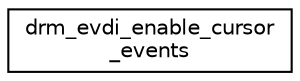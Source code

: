 digraph "圖形化之類別階層"
{
 // LATEX_PDF_SIZE
  edge [fontname="Helvetica",fontsize="10",labelfontname="Helvetica",labelfontsize="10"];
  node [fontname="Helvetica",fontsize="10",shape=record];
  rankdir="LR";
  Node0 [label="drm_evdi_enable_cursor\l_events",height=0.2,width=0.4,color="black", fillcolor="white", style="filled",URL="$structdrm__evdi__enable__cursor__events.html",tooltip=" "];
}
